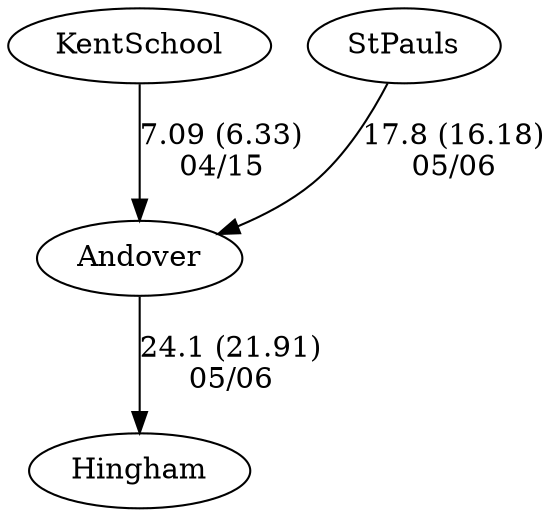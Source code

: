 digraph girls3foursAndover {KentSchool [URL="girls3foursAndoverKentSchool.html"];Hingham [URL="girls3foursAndoverHingham.html"];StPauls [URL="girls3foursAndoverStPauls.html"];Andover [URL="girls3foursAndoverAndover.html"];KentSchool -> Andover[label="7.09 (6.33)
04/15", weight="93", tooltip="NEIRA,Kent School vs. Phillips Andover			
Distance: 1680m Conditions: Conditions varied throughout the afternoon due to a storm system moving into the valley. Slight tail current with headwinds ranging in strength from 91-12 mph in the lower boats and up to 15 mph and gusts over 25 mph in the first boat boy's race. Comments: Thank you to Andover for coming to Kent today for a great day of racing. Kudos go to all athletes for being flexible in the schedule as the threat of bad weather approached. You should not compare times between different races, as each race started at a slightly different point due to the winds.
None", URL="http://www.row2k.com/results/resultspage.cfm?UID=9D3468EE93AF1496F7E33F761C095EC5&cat=5", random="random"]; 
StPauls -> Andover[label="17.8 (16.18)
05/06", weight="83", tooltip="NEIRA,Phillips Academy Andover vs. St. Paul's School, Hingham			
Distance: 1650m Conditions: Strong following current. 10-15mph quartering headwind. Comments: Floating start and strong current - not all crews started exactly on the line. The G4 race started approximately 300m downriver of the start. In the Boys' 5th boat, SPS caught a boat-stopping crab.
Thank you to St. Paul's and Hingham for making the trip. Great day of racing for all crews.
None", URL="http://www.row2k.com/results/resultspage.cfm?UID=4EA66BE73D8BBCAC816352DF5FCB56FC&cat=5", random="random"]; 
Andover -> Hingham[label="24.1 (21.91)
05/06", weight="76", tooltip="NEIRA,Phillips Academy Andover vs. St. Paul's School, Hingham			
Distance: 1650m Conditions: Strong following current. 10-15mph quartering headwind. Comments: Floating start and strong current - not all crews started exactly on the line. The G4 race started approximately 300m downriver of the start. In the Boys' 5th boat, SPS caught a boat-stopping crab.
Thank you to St. Paul's and Hingham for making the trip. Great day of racing for all crews.
None", URL="http://www.row2k.com/results/resultspage.cfm?UID=4EA66BE73D8BBCAC816352DF5FCB56FC&cat=5", random="random"]}
